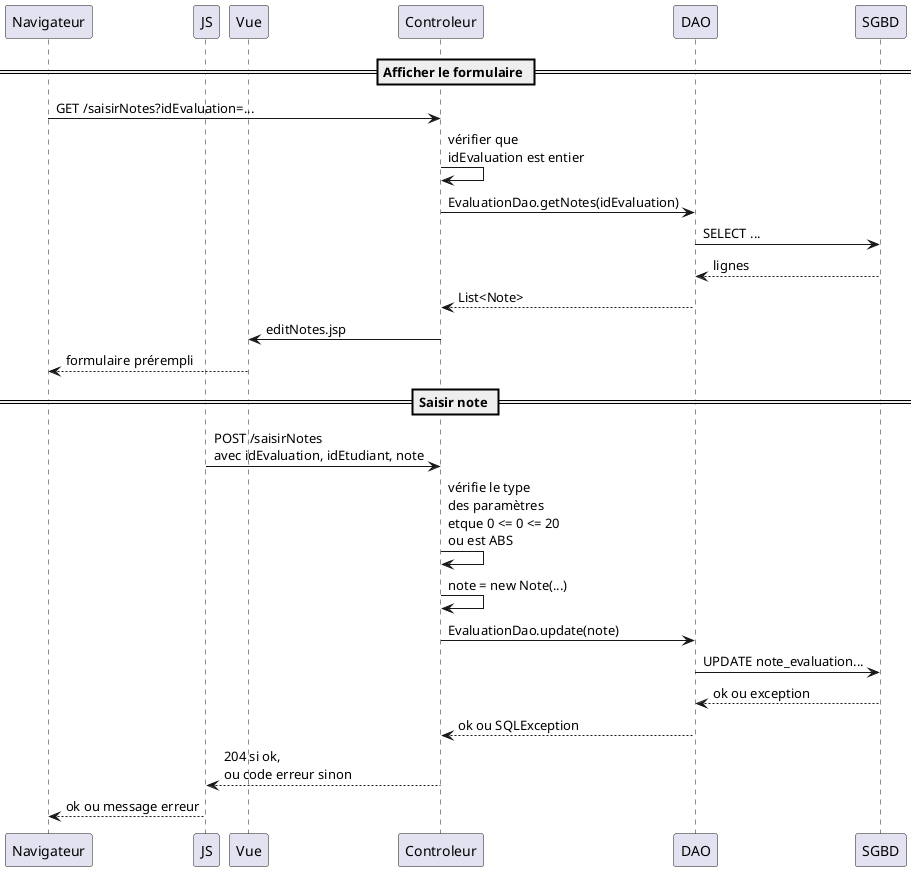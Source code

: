 @startuml
participant Navigateur
participant JS
participant Vue

== Afficher le formulaire ==
Navigateur -> Controleur: GET /saisirNotes?idEvaluation=...
Controleur -> Controleur: vérifier que\nidEvaluation est entier
Controleur -> DAO: EvaluationDao.getNotes(idEvaluation)
DAO -> SGBD: SELECT ...
SGBD --> DAO: lignes
DAO --> Controleur: List<Note>
Controleur -> Vue: editNotes.jsp
Vue --> Navigateur: formulaire prérempli

== Saisir note ==
JS -> Controleur: POST /saisirNotes\navec idEvaluation, idEtudiant, note
Controleur -> Controleur: vérifie le type\ndes paramètres\netque 0 <= 0 <= 20\nou est ABS
Controleur -> Controleur: note = new Note(...)
Controleur -> DAO: EvaluationDao.update(note)
DAO -> SGBD: UPDATE note_evaluation...
SGBD --> DAO: ok ou exception
DAO --> Controleur: ok ou SQLException
Controleur --> JS: 204 si ok,\nou code erreur sinon
JS --> Navigateur: ok ou message erreur
@enduml
